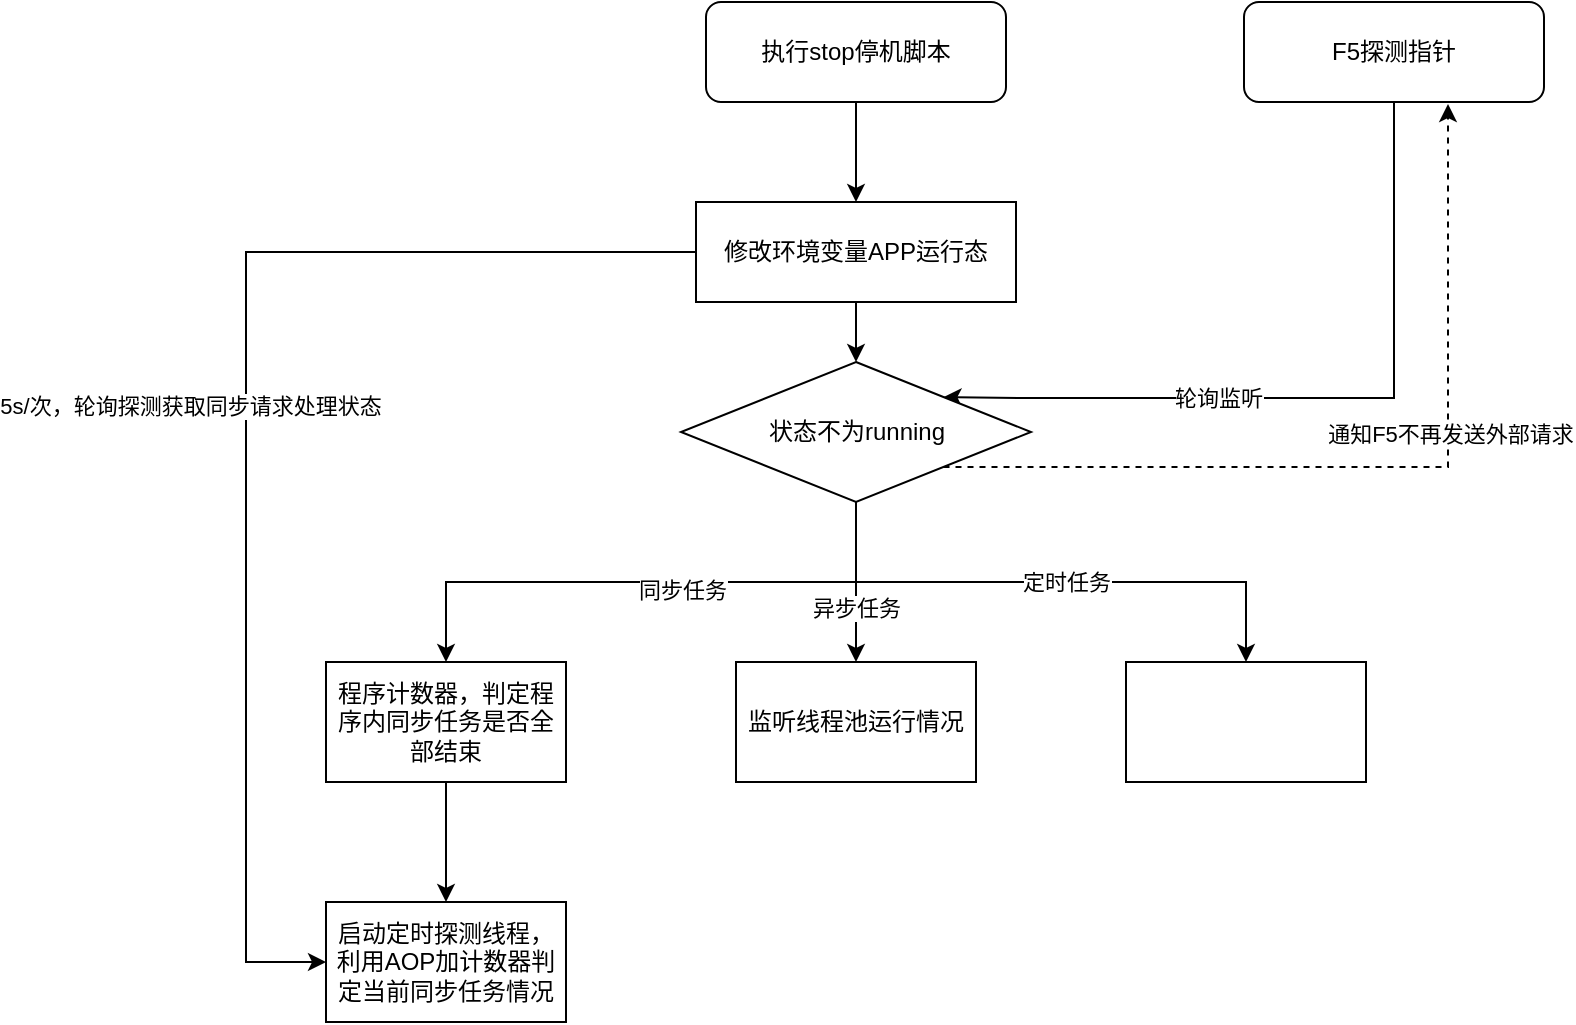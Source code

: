 <mxfile version="21.1.8" type="github">
  <diagram id="C5RBs43oDa-KdzZeNtuy" name="Page-1">
    <mxGraphModel dx="2261" dy="756" grid="1" gridSize="10" guides="1" tooltips="1" connect="1" arrows="1" fold="1" page="1" pageScale="1" pageWidth="827" pageHeight="1169" math="0" shadow="0">
      <root>
        <mxCell id="WIyWlLk6GJQsqaUBKTNV-0" />
        <mxCell id="WIyWlLk6GJQsqaUBKTNV-1" parent="WIyWlLk6GJQsqaUBKTNV-0" />
        <mxCell id="Cis5JP788cvHrnFn9T93-7" style="edgeStyle=orthogonalEdgeStyle;rounded=0;orthogonalLoop=1;jettySize=auto;html=1;exitX=0.5;exitY=1;exitDx=0;exitDy=0;" edge="1" parent="WIyWlLk6GJQsqaUBKTNV-1" source="Cis5JP788cvHrnFn9T93-1" target="Cis5JP788cvHrnFn9T93-2">
          <mxGeometry relative="1" as="geometry" />
        </mxCell>
        <mxCell id="Cis5JP788cvHrnFn9T93-1" value="执行stop停机脚本" style="rounded=1;whiteSpace=wrap;html=1;" vertex="1" parent="WIyWlLk6GJQsqaUBKTNV-1">
          <mxGeometry x="70" y="50" width="150" height="50" as="geometry" />
        </mxCell>
        <mxCell id="Cis5JP788cvHrnFn9T93-9" style="edgeStyle=orthogonalEdgeStyle;rounded=0;orthogonalLoop=1;jettySize=auto;html=1;exitX=0.5;exitY=1;exitDx=0;exitDy=0;entryX=0.5;entryY=0;entryDx=0;entryDy=0;" edge="1" parent="WIyWlLk6GJQsqaUBKTNV-1" source="Cis5JP788cvHrnFn9T93-2" target="Cis5JP788cvHrnFn9T93-8">
          <mxGeometry relative="1" as="geometry" />
        </mxCell>
        <mxCell id="Cis5JP788cvHrnFn9T93-26" style="edgeStyle=orthogonalEdgeStyle;rounded=0;orthogonalLoop=1;jettySize=auto;html=1;exitX=0;exitY=0.5;exitDx=0;exitDy=0;entryX=0;entryY=0.5;entryDx=0;entryDy=0;" edge="1" parent="WIyWlLk6GJQsqaUBKTNV-1" source="Cis5JP788cvHrnFn9T93-2" target="Cis5JP788cvHrnFn9T93-24">
          <mxGeometry relative="1" as="geometry">
            <Array as="points">
              <mxPoint x="-160" y="175" />
              <mxPoint x="-160" y="530" />
            </Array>
          </mxGeometry>
        </mxCell>
        <mxCell id="Cis5JP788cvHrnFn9T93-27" value="5s/次，轮询探测获取同步请求处理状态" style="edgeLabel;html=1;align=center;verticalAlign=middle;resizable=0;points=[];" vertex="1" connectable="0" parent="Cis5JP788cvHrnFn9T93-26">
          <mxGeometry x="-0.244" y="-2" relative="1" as="geometry">
            <mxPoint x="-26" y="67" as="offset" />
          </mxGeometry>
        </mxCell>
        <mxCell id="Cis5JP788cvHrnFn9T93-2" value="修改环境变量APP运行态" style="rounded=0;whiteSpace=wrap;html=1;" vertex="1" parent="WIyWlLk6GJQsqaUBKTNV-1">
          <mxGeometry x="65" y="150" width="160" height="50" as="geometry" />
        </mxCell>
        <mxCell id="Cis5JP788cvHrnFn9T93-10" style="edgeStyle=orthogonalEdgeStyle;rounded=0;orthogonalLoop=1;jettySize=auto;html=1;exitX=0.5;exitY=1;exitDx=0;exitDy=0;entryX=1;entryY=0;entryDx=0;entryDy=0;" edge="1" parent="WIyWlLk6GJQsqaUBKTNV-1" source="Cis5JP788cvHrnFn9T93-4" target="Cis5JP788cvHrnFn9T93-8">
          <mxGeometry relative="1" as="geometry">
            <Array as="points">
              <mxPoint x="414" y="248" />
              <mxPoint x="230" y="248" />
            </Array>
          </mxGeometry>
        </mxCell>
        <mxCell id="Cis5JP788cvHrnFn9T93-11" value="轮询监听" style="edgeLabel;html=1;align=center;verticalAlign=middle;resizable=0;points=[];" vertex="1" connectable="0" parent="Cis5JP788cvHrnFn9T93-10">
          <mxGeometry x="0.264" relative="1" as="geometry">
            <mxPoint as="offset" />
          </mxGeometry>
        </mxCell>
        <mxCell id="Cis5JP788cvHrnFn9T93-4" value="F5探测指针" style="rounded=1;whiteSpace=wrap;html=1;" vertex="1" parent="WIyWlLk6GJQsqaUBKTNV-1">
          <mxGeometry x="339" y="50" width="150" height="50" as="geometry" />
        </mxCell>
        <mxCell id="Cis5JP788cvHrnFn9T93-12" style="edgeStyle=orthogonalEdgeStyle;rounded=0;orthogonalLoop=1;jettySize=auto;html=1;exitX=1;exitY=1;exitDx=0;exitDy=0;entryX=0.68;entryY=1.02;entryDx=0;entryDy=0;entryPerimeter=0;dashed=1;" edge="1" parent="WIyWlLk6GJQsqaUBKTNV-1" source="Cis5JP788cvHrnFn9T93-8" target="Cis5JP788cvHrnFn9T93-4">
          <mxGeometry relative="1" as="geometry" />
        </mxCell>
        <mxCell id="Cis5JP788cvHrnFn9T93-13" value="通知F5不再发送外部请求" style="edgeLabel;html=1;align=center;verticalAlign=middle;resizable=0;points=[];" vertex="1" connectable="0" parent="Cis5JP788cvHrnFn9T93-12">
          <mxGeometry x="0.276" y="-1" relative="1" as="geometry">
            <mxPoint y="7" as="offset" />
          </mxGeometry>
        </mxCell>
        <mxCell id="Cis5JP788cvHrnFn9T93-16" style="edgeStyle=orthogonalEdgeStyle;rounded=0;orthogonalLoop=1;jettySize=auto;html=1;exitX=0.5;exitY=1;exitDx=0;exitDy=0;entryX=0.5;entryY=0;entryDx=0;entryDy=0;" edge="1" parent="WIyWlLk6GJQsqaUBKTNV-1" source="Cis5JP788cvHrnFn9T93-8" target="Cis5JP788cvHrnFn9T93-14">
          <mxGeometry relative="1" as="geometry" />
        </mxCell>
        <mxCell id="Cis5JP788cvHrnFn9T93-18" value="同步任务" style="edgeLabel;html=1;align=center;verticalAlign=middle;resizable=0;points=[];" vertex="1" connectable="0" parent="Cis5JP788cvHrnFn9T93-16">
          <mxGeometry x="-0.104" y="4" relative="1" as="geometry">
            <mxPoint as="offset" />
          </mxGeometry>
        </mxCell>
        <mxCell id="Cis5JP788cvHrnFn9T93-17" style="edgeStyle=orthogonalEdgeStyle;rounded=0;orthogonalLoop=1;jettySize=auto;html=1;exitX=0.5;exitY=1;exitDx=0;exitDy=0;" edge="1" parent="WIyWlLk6GJQsqaUBKTNV-1" source="Cis5JP788cvHrnFn9T93-8" target="Cis5JP788cvHrnFn9T93-15">
          <mxGeometry relative="1" as="geometry" />
        </mxCell>
        <mxCell id="Cis5JP788cvHrnFn9T93-20" value="异步任务" style="edgeLabel;html=1;align=center;verticalAlign=middle;resizable=0;points=[];" vertex="1" connectable="0" parent="Cis5JP788cvHrnFn9T93-17">
          <mxGeometry x="0.319" relative="1" as="geometry">
            <mxPoint as="offset" />
          </mxGeometry>
        </mxCell>
        <mxCell id="Cis5JP788cvHrnFn9T93-22" style="edgeStyle=orthogonalEdgeStyle;rounded=0;orthogonalLoop=1;jettySize=auto;html=1;exitX=0.5;exitY=1;exitDx=0;exitDy=0;entryX=0.5;entryY=0;entryDx=0;entryDy=0;" edge="1" parent="WIyWlLk6GJQsqaUBKTNV-1" source="Cis5JP788cvHrnFn9T93-8" target="Cis5JP788cvHrnFn9T93-21">
          <mxGeometry relative="1" as="geometry" />
        </mxCell>
        <mxCell id="Cis5JP788cvHrnFn9T93-23" value="定时任务" style="edgeLabel;html=1;align=center;verticalAlign=middle;resizable=0;points=[];" vertex="1" connectable="0" parent="Cis5JP788cvHrnFn9T93-22">
          <mxGeometry x="0.455" relative="1" as="geometry">
            <mxPoint x="-55" as="offset" />
          </mxGeometry>
        </mxCell>
        <mxCell id="Cis5JP788cvHrnFn9T93-8" value="状态不为running" style="rhombus;whiteSpace=wrap;html=1;" vertex="1" parent="WIyWlLk6GJQsqaUBKTNV-1">
          <mxGeometry x="57.5" y="230" width="175" height="70" as="geometry" />
        </mxCell>
        <mxCell id="Cis5JP788cvHrnFn9T93-25" style="edgeStyle=orthogonalEdgeStyle;rounded=0;orthogonalLoop=1;jettySize=auto;html=1;exitX=0.5;exitY=1;exitDx=0;exitDy=0;" edge="1" parent="WIyWlLk6GJQsqaUBKTNV-1" source="Cis5JP788cvHrnFn9T93-14" target="Cis5JP788cvHrnFn9T93-24">
          <mxGeometry relative="1" as="geometry" />
        </mxCell>
        <mxCell id="Cis5JP788cvHrnFn9T93-14" value="程序计数器，判定程序内同步任务是否全部结束" style="rounded=0;whiteSpace=wrap;html=1;" vertex="1" parent="WIyWlLk6GJQsqaUBKTNV-1">
          <mxGeometry x="-120" y="380" width="120" height="60" as="geometry" />
        </mxCell>
        <mxCell id="Cis5JP788cvHrnFn9T93-15" value="监听线程池运行情况" style="rounded=0;whiteSpace=wrap;html=1;" vertex="1" parent="WIyWlLk6GJQsqaUBKTNV-1">
          <mxGeometry x="85" y="380" width="120" height="60" as="geometry" />
        </mxCell>
        <mxCell id="Cis5JP788cvHrnFn9T93-21" value="" style="rounded=0;whiteSpace=wrap;html=1;" vertex="1" parent="WIyWlLk6GJQsqaUBKTNV-1">
          <mxGeometry x="280" y="380" width="120" height="60" as="geometry" />
        </mxCell>
        <mxCell id="Cis5JP788cvHrnFn9T93-24" value="启动定时探测线程，利用AOP加计数器判定当前同步任务情况" style="rounded=0;whiteSpace=wrap;html=1;" vertex="1" parent="WIyWlLk6GJQsqaUBKTNV-1">
          <mxGeometry x="-120" y="500" width="120" height="60" as="geometry" />
        </mxCell>
      </root>
    </mxGraphModel>
  </diagram>
</mxfile>
